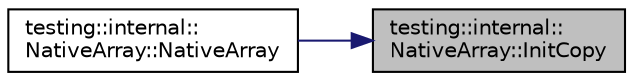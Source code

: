 digraph "testing::internal::NativeArray::InitCopy"
{
 // LATEX_PDF_SIZE
  bgcolor="transparent";
  edge [fontname="Helvetica",fontsize="10",labelfontname="Helvetica",labelfontsize="10"];
  node [fontname="Helvetica",fontsize="10",shape=record];
  rankdir="RL";
  Node1 [label="testing::internal::\lNativeArray::InitCopy",height=0.2,width=0.4,color="black", fillcolor="grey75", style="filled", fontcolor="black",tooltip=" "];
  Node1 -> Node2 [dir="back",color="midnightblue",fontsize="10",style="solid",fontname="Helvetica"];
  Node2 [label="testing::internal::\lNativeArray::NativeArray",height=0.2,width=0.4,color="black",URL="$classtesting_1_1internal_1_1NativeArray.html#ac184ee5741af5be3402213819c834405",tooltip=" "];
}
